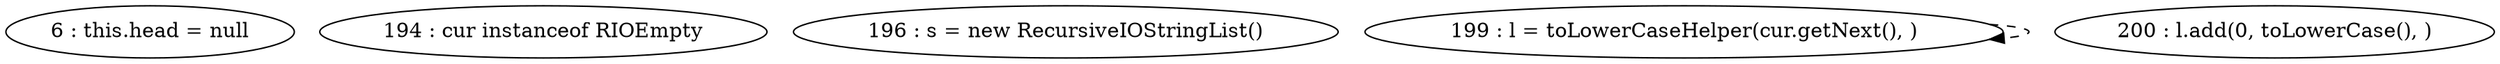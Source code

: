 digraph G {
"6 : this.head = null"
"194 : cur instanceof RIOEmpty"
"196 : s = new RecursiveIOStringList()"
"199 : l = toLowerCaseHelper(cur.getNext(), )"
"199 : l = toLowerCaseHelper(cur.getNext(), )" -> "199 : l = toLowerCaseHelper(cur.getNext(), )" [style=dashed]
"200 : l.add(0, toLowerCase(), )"
}